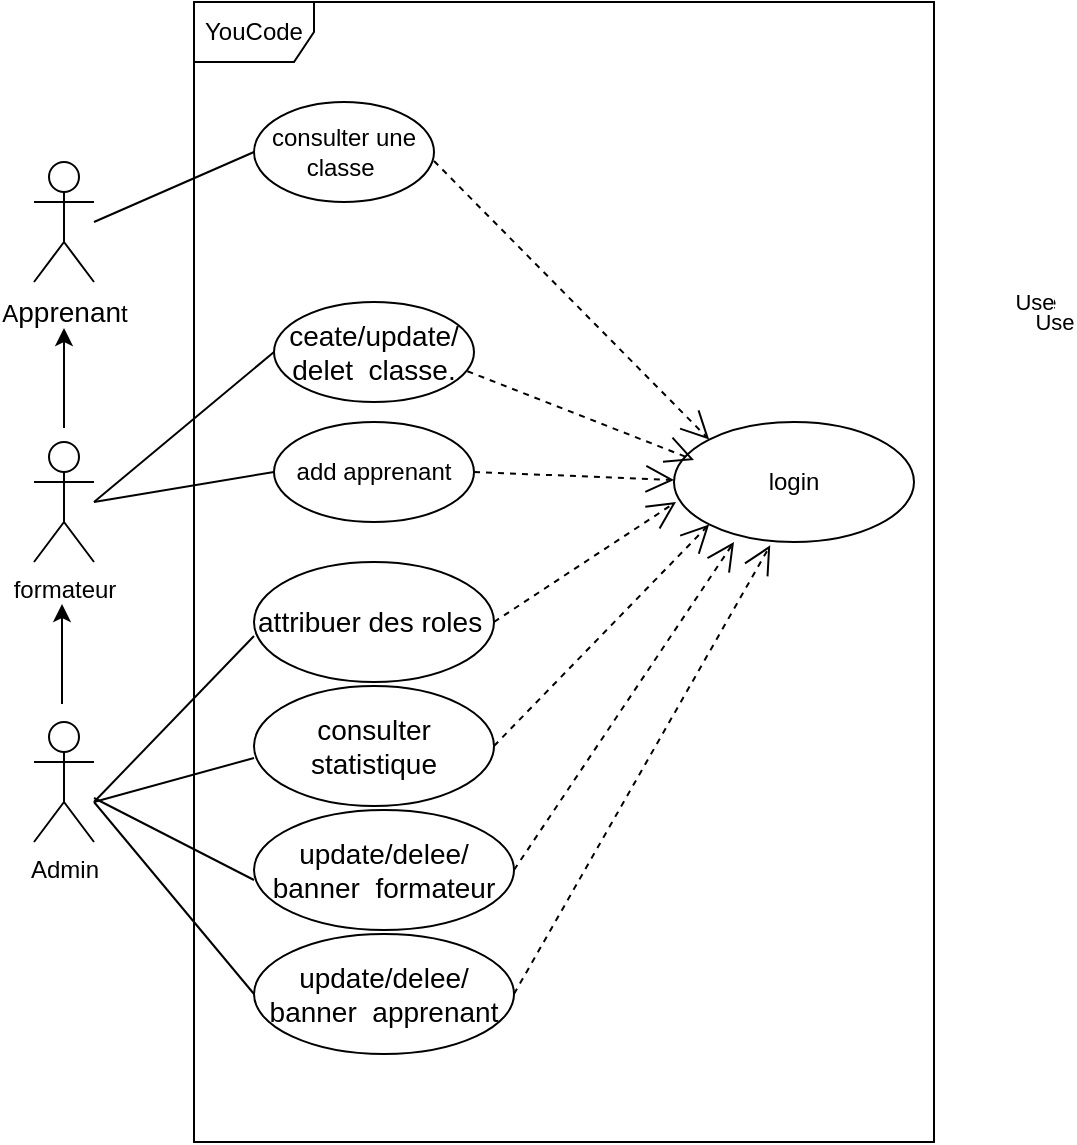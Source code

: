 <mxfile version="12.2.4"><diagram id="faJIYQJeybiNwIaDiE5B"><mxGraphModel dx="386" dy="626" grid="1" gridSize="10" guides="1" tooltips="1" connect="1" arrows="1" fold="1" page="0" pageScale="1" pageWidth="850" pageHeight="1100" math="0" shadow="0"><root><mxCell id="0"/><mxCell id="1" parent="0"/><mxCell id="9" value="YouCode" style="shape=umlFrame;whiteSpace=wrap;html=1;" vertex="1" parent="1"><mxGeometry x="610" y="40" width="370" height="570" as="geometry"/></mxCell><mxCell id="10" value="A&lt;span style=&quot;font-family: &amp;#34;nunito sans&amp;#34; , sans-serif ; font-size: 14px ; text-align: left&quot;&gt;pprenan&lt;/span&gt;t" style="shape=umlActor;verticalLabelPosition=bottom;labelBackgroundColor=#ffffff;verticalAlign=top;html=1;" vertex="1" parent="1"><mxGeometry x="530" y="120" width="30" height="60" as="geometry"/></mxCell><mxCell id="11" value="consulter une classe&amp;nbsp;" style="ellipse;whiteSpace=wrap;html=1;" vertex="1" parent="1"><mxGeometry x="640" y="90" width="90" height="50" as="geometry"/></mxCell><mxCell id="14" value="formateur" style="shape=umlActor;verticalLabelPosition=bottom;labelBackgroundColor=#ffffff;verticalAlign=top;html=1;" vertex="1" parent="1"><mxGeometry x="530" y="260" width="30" height="60" as="geometry"/></mxCell><mxCell id="16" value="&lt;span style=&quot;font-family: &amp;#34;nunito sans&amp;#34; , sans-serif ; font-size: 14px ; text-align: left&quot;&gt;ceate/update/ delet&amp;nbsp; classe.&lt;/span&gt;" style="ellipse;whiteSpace=wrap;html=1;" vertex="1" parent="1"><mxGeometry x="650" y="190" width="100" height="50" as="geometry"/></mxCell><mxCell id="18" value="add apprenant" style="ellipse;whiteSpace=wrap;html=1;" vertex="1" parent="1"><mxGeometry x="650" y="250" width="100" height="50" as="geometry"/></mxCell><mxCell id="22" value="" style="endArrow=none;html=1;" edge="1" parent="1"><mxGeometry width="50" height="50" relative="1" as="geometry"><mxPoint x="560" y="150" as="sourcePoint"/><mxPoint x="640" y="115" as="targetPoint"/></mxGeometry></mxCell><mxCell id="23" value="" style="endArrow=none;html=1;" edge="1" parent="1"><mxGeometry width="50" height="50" relative="1" as="geometry"><mxPoint x="560" y="290" as="sourcePoint"/><mxPoint x="650" y="215" as="targetPoint"/></mxGeometry></mxCell><mxCell id="24" value="" style="endArrow=none;html=1;" edge="1" parent="1"><mxGeometry width="50" height="50" relative="1" as="geometry"><mxPoint x="560" y="290" as="sourcePoint"/><mxPoint x="650" y="275" as="targetPoint"/></mxGeometry></mxCell><mxCell id="25" value="Admin" style="shape=umlActor;verticalLabelPosition=bottom;labelBackgroundColor=#ffffff;verticalAlign=top;html=1;outlineConnect=0;" vertex="1" parent="1"><mxGeometry x="530" y="400" width="30" height="60" as="geometry"/></mxCell><mxCell id="26" value="&lt;div style=&quot;text-align: left&quot;&gt;&lt;span style=&quot;font-size: 14px&quot;&gt;&lt;font face=&quot;Nunito Sans, sans-serif&quot;&gt;attribuer des roles&amp;nbsp;&lt;/font&gt;&lt;/span&gt;&lt;/div&gt;" style="ellipse;whiteSpace=wrap;html=1;" vertex="1" parent="1"><mxGeometry x="640" y="320" width="120" height="60" as="geometry"/></mxCell><mxCell id="27" value="&lt;font face=&quot;Nunito Sans, sans-serif&quot;&gt;&lt;span style=&quot;font-size: 14px&quot;&gt;consulter statistique&lt;/span&gt;&lt;/font&gt;" style="ellipse;whiteSpace=wrap;html=1;" vertex="1" parent="1"><mxGeometry x="640" y="382" width="120" height="60" as="geometry"/></mxCell><mxCell id="28" value="&lt;span style=&quot;font-family: &amp;#34;nunito sans&amp;#34; , sans-serif ; font-size: 14px ; text-align: left&quot;&gt;update/delee/&lt;br&gt;banner&amp;nbsp; formateur&lt;/span&gt;" style="ellipse;whiteSpace=wrap;html=1;" vertex="1" parent="1"><mxGeometry x="640" y="444" width="130" height="60" as="geometry"/></mxCell><mxCell id="29" value="&lt;span style=&quot;font-family: &amp;#34;nunito sans&amp;#34; , sans-serif ; font-size: 14px ; text-align: left&quot;&gt;update/delee/&lt;br&gt;banner&amp;nbsp; apprenant&lt;/span&gt;" style="ellipse;whiteSpace=wrap;html=1;" vertex="1" parent="1"><mxGeometry x="640" y="506" width="130" height="60" as="geometry"/></mxCell><mxCell id="30" value="" style="endArrow=none;html=1;" edge="1" parent="1"><mxGeometry width="50" height="50" relative="1" as="geometry"><mxPoint x="560" y="440" as="sourcePoint"/><mxPoint x="640" y="357" as="targetPoint"/></mxGeometry></mxCell><mxCell id="31" value="" style="endArrow=none;html=1;" edge="1" parent="1"><mxGeometry width="50" height="50" relative="1" as="geometry"><mxPoint x="560" y="440" as="sourcePoint"/><mxPoint x="640" y="418" as="targetPoint"/></mxGeometry></mxCell><mxCell id="32" value="" style="endArrow=none;html=1;" edge="1" parent="1"><mxGeometry width="50" height="50" relative="1" as="geometry"><mxPoint x="560" y="438" as="sourcePoint"/><mxPoint x="640" y="479" as="targetPoint"/></mxGeometry></mxCell><mxCell id="33" value="" style="endArrow=none;html=1;" edge="1" parent="1"><mxGeometry width="50" height="50" relative="1" as="geometry"><mxPoint x="560" y="440" as="sourcePoint"/><mxPoint x="640" y="536" as="targetPoint"/></mxGeometry></mxCell><mxCell id="34" value="login" style="ellipse;whiteSpace=wrap;html=1;" vertex="1" parent="1"><mxGeometry x="850" y="250" width="120" height="60" as="geometry"/></mxCell><mxCell id="35" value="Use" style="endArrow=open;endSize=12;dashed=1;html=1;entryX=0;entryY=0;entryDx=0;entryDy=0;" edge="1" parent="1" target="34"><mxGeometry x="1" y="177" width="160" relative="1" as="geometry"><mxPoint x="730" y="119.5" as="sourcePoint"/><mxPoint x="890" y="119.5" as="targetPoint"/><mxPoint x="37" y="55" as="offset"/></mxGeometry></mxCell><mxCell id="36" value="Use" style="endArrow=open;endSize=12;dashed=1;html=1;exitX=0.967;exitY=0.692;exitDx=0;exitDy=0;exitPerimeter=0;" edge="1" parent="1" source="16"><mxGeometry x="1" y="187" width="160" relative="1" as="geometry"><mxPoint x="740" y="129.5" as="sourcePoint"/><mxPoint x="860" y="269" as="targetPoint"/><mxPoint x="102" y="95" as="offset"/></mxGeometry></mxCell><mxCell id="37" value="Use" style="endArrow=open;endSize=12;dashed=1;html=1;exitX=1;exitY=0.5;exitDx=0;exitDy=0;" edge="1" parent="1" source="18"><mxGeometry x="1" y="201" width="160" relative="1" as="geometry"><mxPoint x="750" y="139.5" as="sourcePoint"/><mxPoint x="850" y="279" as="targetPoint"/><mxPoint x="172" y="112" as="offset"/></mxGeometry></mxCell><mxCell id="38" value="Use" style="endArrow=open;endSize=12;dashed=1;html=1;exitX=1;exitY=0.5;exitDx=0;exitDy=0;" edge="1" parent="1" source="26"><mxGeometry x="1" y="-205" width="160" relative="1" as="geometry"><mxPoint x="760" y="337" as="sourcePoint"/><mxPoint x="851" y="290" as="targetPoint"/><mxPoint x="66" y="-271" as="offset"/></mxGeometry></mxCell><mxCell id="39" value="Use" style="endArrow=open;endSize=12;dashed=1;html=1;entryX=0;entryY=1;entryDx=0;entryDy=0;exitX=1;exitY=0.5;exitDx=0;exitDy=0;" edge="1" parent="1" source="27" target="34"><mxGeometry x="1" y="-197" width="160" relative="1" as="geometry"><mxPoint x="770" y="159.5" as="sourcePoint"/><mxPoint x="907.156" y="298.998" as="targetPoint"/><mxPoint x="21" y="-248" as="offset"/></mxGeometry></mxCell><mxCell id="40" value="Use" style="endArrow=open;endSize=12;dashed=1;html=1;exitX=1;exitY=0.5;exitDx=0;exitDy=0;" edge="1" parent="1" source="28"><mxGeometry x="1" y="192" width="160" relative="1" as="geometry"><mxPoint x="770" y="422" as="sourcePoint"/><mxPoint x="880" y="310" as="targetPoint"/><Array as="points"><mxPoint x="880" y="310"/></Array><mxPoint x="150" y="-120" as="offset"/></mxGeometry></mxCell><mxCell id="41" value="Use" style="endArrow=open;endSize=12;dashed=1;html=1;entryX=0.401;entryY=1.028;entryDx=0;entryDy=0;exitX=1;exitY=0.5;exitDx=0;exitDy=0;entryPerimeter=0;" edge="1" parent="1" source="29" target="34"><mxGeometry x="1" y="-181" width="160" relative="1" as="geometry"><mxPoint x="780" y="432" as="sourcePoint"/><mxPoint x="887.156" y="321.002" as="targetPoint"/><mxPoint x="-15" y="-201" as="offset"/></mxGeometry></mxCell><mxCell id="42" value="" style="endArrow=classic;html=1;" edge="1" parent="1"><mxGeometry width="50" height="50" relative="1" as="geometry"><mxPoint x="545" y="253" as="sourcePoint"/><mxPoint x="545" y="203" as="targetPoint"/></mxGeometry></mxCell><mxCell id="43" value="" style="endArrow=classic;html=1;" edge="1" parent="1"><mxGeometry width="50" height="50" relative="1" as="geometry"><mxPoint x="544" y="391" as="sourcePoint"/><mxPoint x="544" y="341" as="targetPoint"/></mxGeometry></mxCell></root></mxGraphModel></diagram></mxfile>